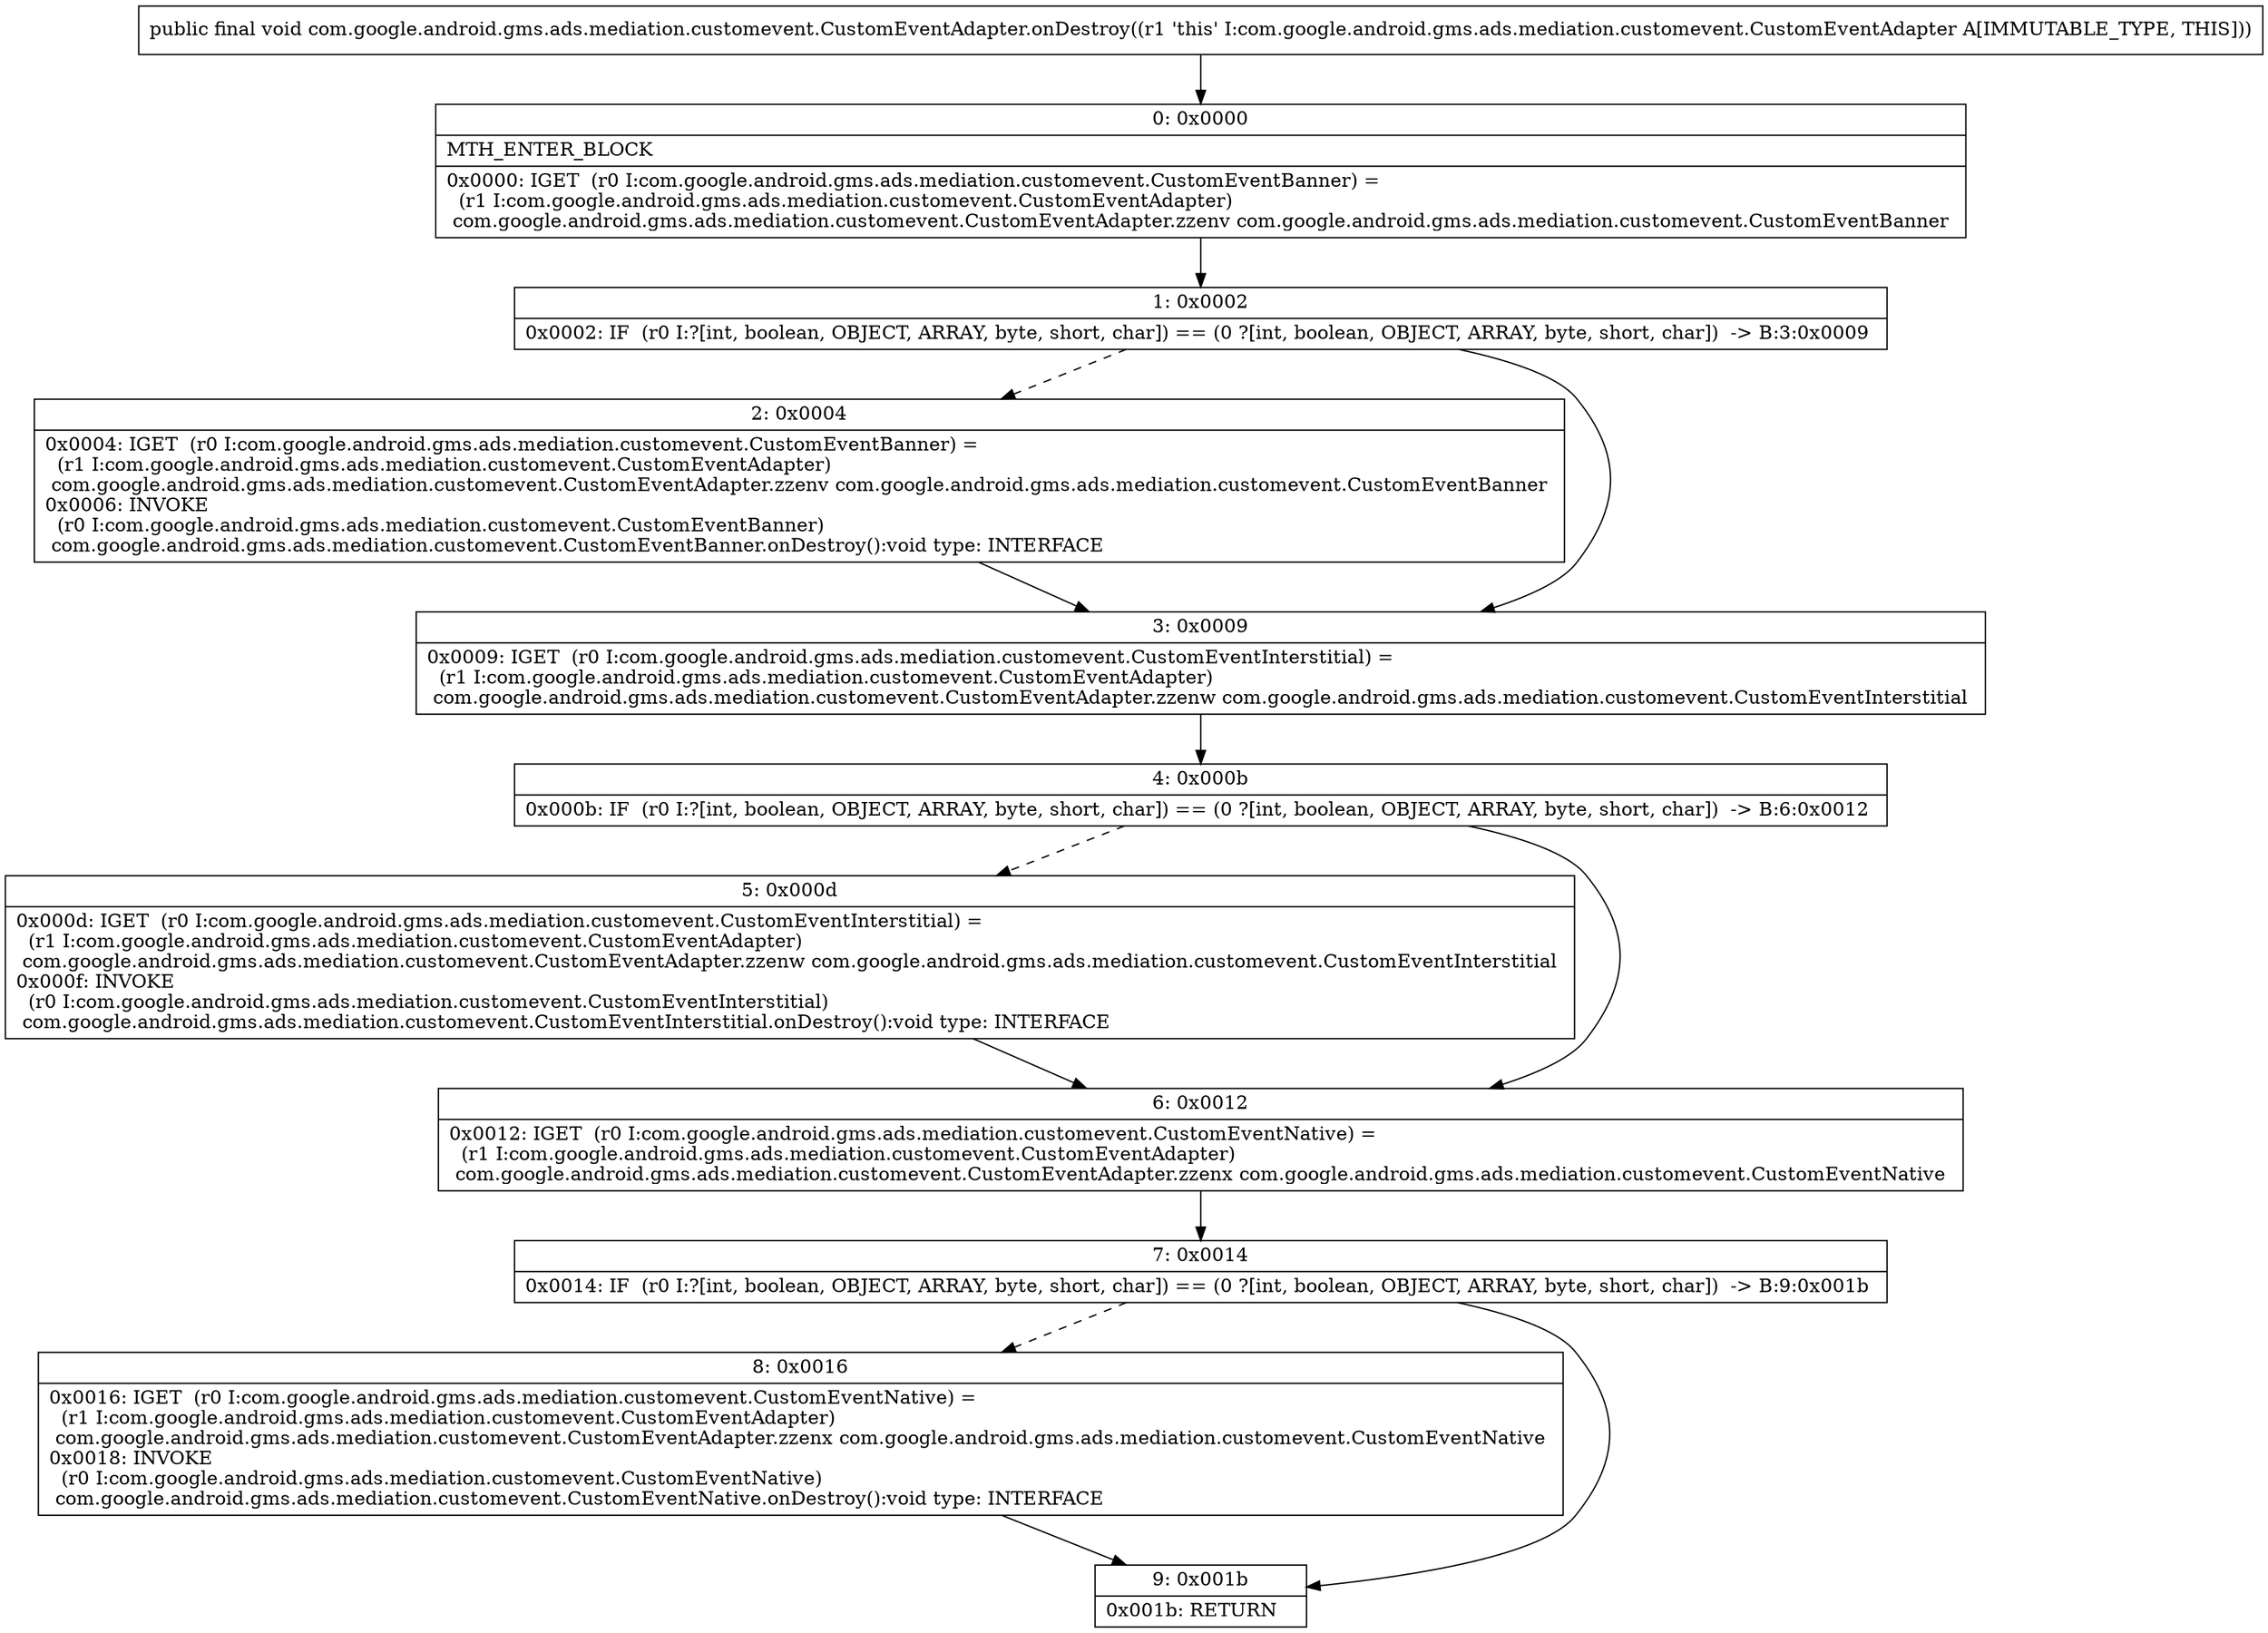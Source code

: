 digraph "CFG forcom.google.android.gms.ads.mediation.customevent.CustomEventAdapter.onDestroy()V" {
Node_0 [shape=record,label="{0\:\ 0x0000|MTH_ENTER_BLOCK\l|0x0000: IGET  (r0 I:com.google.android.gms.ads.mediation.customevent.CustomEventBanner) = \l  (r1 I:com.google.android.gms.ads.mediation.customevent.CustomEventAdapter)\l com.google.android.gms.ads.mediation.customevent.CustomEventAdapter.zzenv com.google.android.gms.ads.mediation.customevent.CustomEventBanner \l}"];
Node_1 [shape=record,label="{1\:\ 0x0002|0x0002: IF  (r0 I:?[int, boolean, OBJECT, ARRAY, byte, short, char]) == (0 ?[int, boolean, OBJECT, ARRAY, byte, short, char])  \-\> B:3:0x0009 \l}"];
Node_2 [shape=record,label="{2\:\ 0x0004|0x0004: IGET  (r0 I:com.google.android.gms.ads.mediation.customevent.CustomEventBanner) = \l  (r1 I:com.google.android.gms.ads.mediation.customevent.CustomEventAdapter)\l com.google.android.gms.ads.mediation.customevent.CustomEventAdapter.zzenv com.google.android.gms.ads.mediation.customevent.CustomEventBanner \l0x0006: INVOKE  \l  (r0 I:com.google.android.gms.ads.mediation.customevent.CustomEventBanner)\l com.google.android.gms.ads.mediation.customevent.CustomEventBanner.onDestroy():void type: INTERFACE \l}"];
Node_3 [shape=record,label="{3\:\ 0x0009|0x0009: IGET  (r0 I:com.google.android.gms.ads.mediation.customevent.CustomEventInterstitial) = \l  (r1 I:com.google.android.gms.ads.mediation.customevent.CustomEventAdapter)\l com.google.android.gms.ads.mediation.customevent.CustomEventAdapter.zzenw com.google.android.gms.ads.mediation.customevent.CustomEventInterstitial \l}"];
Node_4 [shape=record,label="{4\:\ 0x000b|0x000b: IF  (r0 I:?[int, boolean, OBJECT, ARRAY, byte, short, char]) == (0 ?[int, boolean, OBJECT, ARRAY, byte, short, char])  \-\> B:6:0x0012 \l}"];
Node_5 [shape=record,label="{5\:\ 0x000d|0x000d: IGET  (r0 I:com.google.android.gms.ads.mediation.customevent.CustomEventInterstitial) = \l  (r1 I:com.google.android.gms.ads.mediation.customevent.CustomEventAdapter)\l com.google.android.gms.ads.mediation.customevent.CustomEventAdapter.zzenw com.google.android.gms.ads.mediation.customevent.CustomEventInterstitial \l0x000f: INVOKE  \l  (r0 I:com.google.android.gms.ads.mediation.customevent.CustomEventInterstitial)\l com.google.android.gms.ads.mediation.customevent.CustomEventInterstitial.onDestroy():void type: INTERFACE \l}"];
Node_6 [shape=record,label="{6\:\ 0x0012|0x0012: IGET  (r0 I:com.google.android.gms.ads.mediation.customevent.CustomEventNative) = \l  (r1 I:com.google.android.gms.ads.mediation.customevent.CustomEventAdapter)\l com.google.android.gms.ads.mediation.customevent.CustomEventAdapter.zzenx com.google.android.gms.ads.mediation.customevent.CustomEventNative \l}"];
Node_7 [shape=record,label="{7\:\ 0x0014|0x0014: IF  (r0 I:?[int, boolean, OBJECT, ARRAY, byte, short, char]) == (0 ?[int, boolean, OBJECT, ARRAY, byte, short, char])  \-\> B:9:0x001b \l}"];
Node_8 [shape=record,label="{8\:\ 0x0016|0x0016: IGET  (r0 I:com.google.android.gms.ads.mediation.customevent.CustomEventNative) = \l  (r1 I:com.google.android.gms.ads.mediation.customevent.CustomEventAdapter)\l com.google.android.gms.ads.mediation.customevent.CustomEventAdapter.zzenx com.google.android.gms.ads.mediation.customevent.CustomEventNative \l0x0018: INVOKE  \l  (r0 I:com.google.android.gms.ads.mediation.customevent.CustomEventNative)\l com.google.android.gms.ads.mediation.customevent.CustomEventNative.onDestroy():void type: INTERFACE \l}"];
Node_9 [shape=record,label="{9\:\ 0x001b|0x001b: RETURN   \l}"];
MethodNode[shape=record,label="{public final void com.google.android.gms.ads.mediation.customevent.CustomEventAdapter.onDestroy((r1 'this' I:com.google.android.gms.ads.mediation.customevent.CustomEventAdapter A[IMMUTABLE_TYPE, THIS])) }"];
MethodNode -> Node_0;
Node_0 -> Node_1;
Node_1 -> Node_2[style=dashed];
Node_1 -> Node_3;
Node_2 -> Node_3;
Node_3 -> Node_4;
Node_4 -> Node_5[style=dashed];
Node_4 -> Node_6;
Node_5 -> Node_6;
Node_6 -> Node_7;
Node_7 -> Node_8[style=dashed];
Node_7 -> Node_9;
Node_8 -> Node_9;
}

